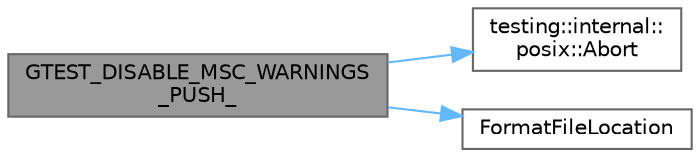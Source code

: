 digraph "GTEST_DISABLE_MSC_WARNINGS_PUSH_"
{
 // LATEX_PDF_SIZE
  bgcolor="transparent";
  edge [fontname=Helvetica,fontsize=10,labelfontname=Helvetica,labelfontsize=10];
  node [fontname=Helvetica,fontsize=10,shape=box,height=0.2,width=0.4];
  rankdir="LR";
  Node1 [id="Node000001",label="GTEST_DISABLE_MSC_WARNINGS\l_PUSH_",height=0.2,width=0.4,color="gray40", fillcolor="grey60", style="filled", fontcolor="black",tooltip=" "];
  Node1 -> Node2 [id="edge1_Node000001_Node000002",color="steelblue1",style="solid",tooltip=" "];
  Node2 [id="Node000002",label="testing::internal::\lposix::Abort",height=0.2,width=0.4,color="grey40", fillcolor="white", style="filled",URL="$namespacetesting_1_1internal_1_1posix.html#a12b9283f52eaf7610afe4b04fbca2ff0",tooltip=" "];
  Node1 -> Node3 [id="edge2_Node000001_Node000003",color="steelblue1",style="solid",tooltip=" "];
  Node3 [id="Node000003",label="FormatFileLocation",height=0.2,width=0.4,color="grey40", fillcolor="white", style="filled",URL="$namespacetesting_1_1internal.html#a6264f0605b7d7d0609eae663c58662c0",tooltip=" "];
}
